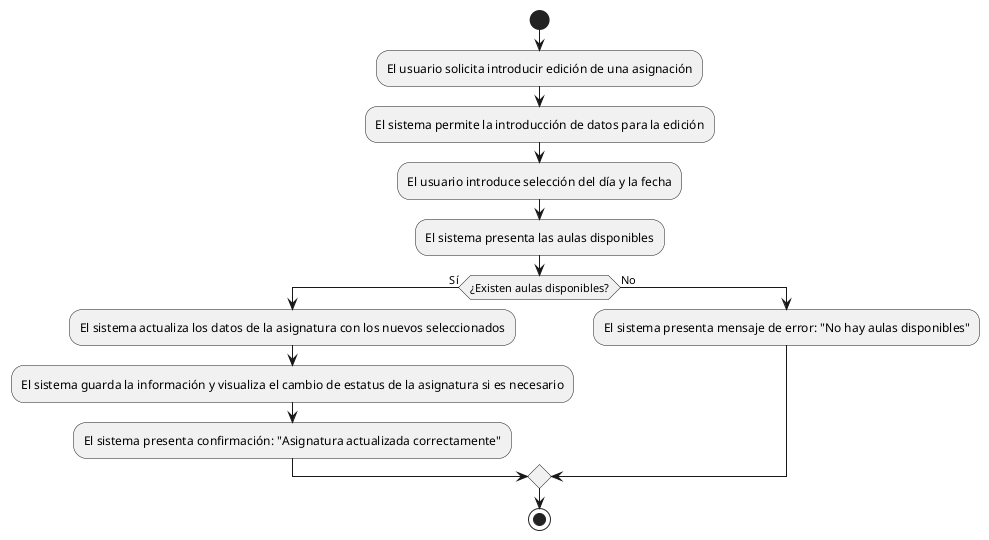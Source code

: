 @startuml
start
:El usuario solicita introducir edición de una asignación;
:El sistema permite la introducción de datos para la edición;
:El usuario introduce selección del día y la fecha;
:El sistema presenta las aulas disponibles;
if (¿Existen aulas disponibles?) then (Sí)
  :El sistema actualiza los datos de la asignatura con los nuevos seleccionados;
  :El sistema guarda la información y visualiza el cambio de estatus de la asignatura si es necesario;
  :El sistema presenta confirmación: "Asignatura actualizada correctamente";
else (No)
  :El sistema presenta mensaje de error: "No hay aulas disponibles";
endif
stop
@enduml
  